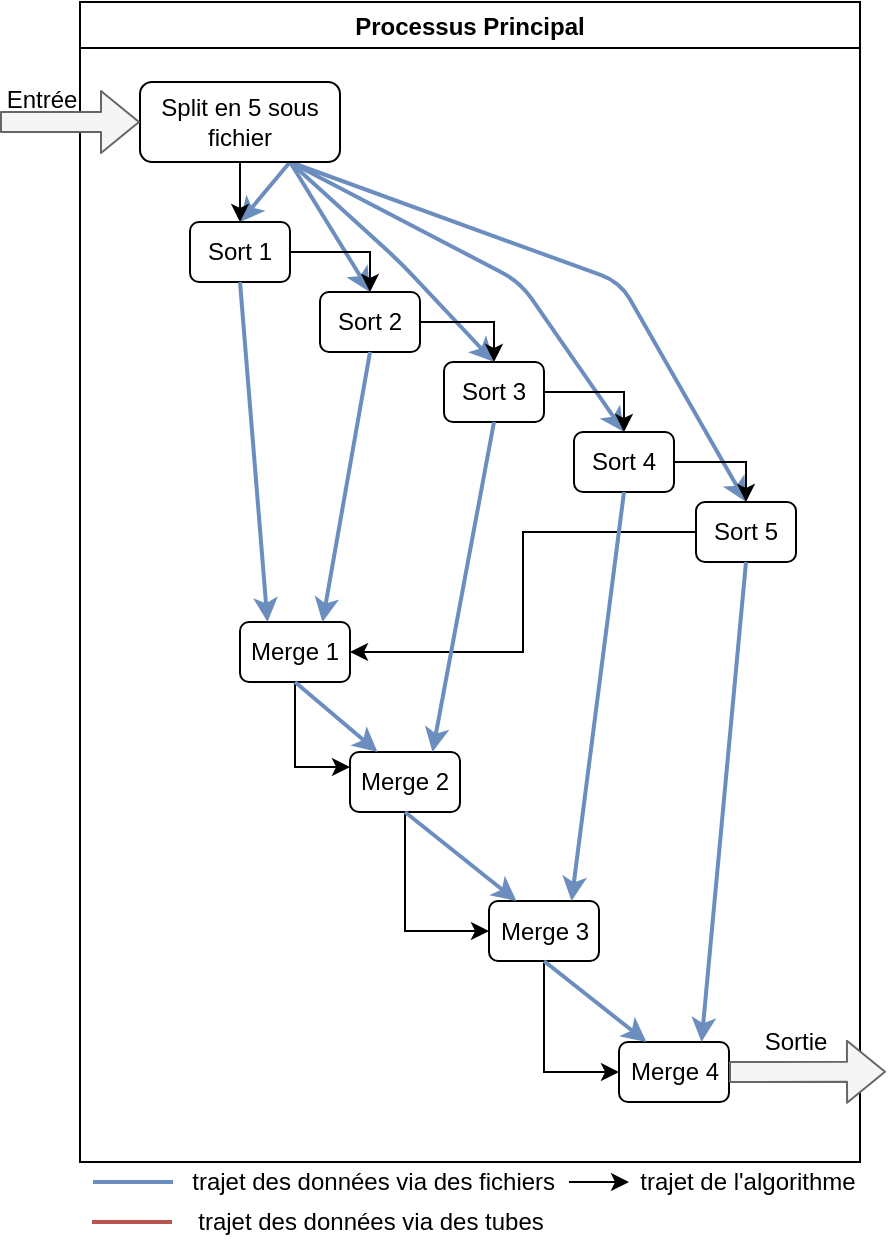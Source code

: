<mxfile version="10.5.4" type="device"><diagram id="lRxYbIba5Rx0bQGAcSuQ" name="Page-1"><mxGraphModel dx="1074" dy="853" grid="1" gridSize="10" guides="1" tooltips="1" connect="1" arrows="1" fold="1" page="1" pageScale="1" pageWidth="2970" pageHeight="2100" math="0" shadow="0"><root><mxCell id="0"/><mxCell id="1" parent="0"/><mxCell id="CCu57guk2VCZ4rkLLHS6-2" value="Processus Principal" style="swimlane;" parent="1" vertex="1"><mxGeometry x="1600" y="80" width="390" height="580" as="geometry"/></mxCell><mxCell id="y0OxL6xfZMmwgRANPg2A-9" value="" style="endArrow=none;html=1;entryX=0.75;entryY=1;entryDx=0;entryDy=0;exitX=0.5;exitY=0;exitDx=0;exitDy=0;fillColor=#dae8fc;strokeColor=#6c8ebf;strokeWidth=2;endFill=0;startArrow=classic;startFill=1;" parent="CCu57guk2VCZ4rkLLHS6-2" source="CCu57guk2VCZ4rkLLHS6-4" target="CCu57guk2VCZ4rkLLHS6-3" edge="1"><mxGeometry width="50" height="50" relative="1" as="geometry"><mxPoint x="104.167" y="319.833" as="sourcePoint"/><mxPoint x="90" y="149.833" as="targetPoint"/></mxGeometry></mxCell><mxCell id="y0OxL6xfZMmwgRANPg2A-10" value="" style="endArrow=none;html=1;entryX=0.75;entryY=1;entryDx=0;entryDy=0;exitX=0.5;exitY=0;exitDx=0;exitDy=0;fillColor=#dae8fc;strokeColor=#6c8ebf;strokeWidth=2;endFill=0;startArrow=classic;startFill=1;" parent="CCu57guk2VCZ4rkLLHS6-2" source="CCu57guk2VCZ4rkLLHS6-5" target="CCu57guk2VCZ4rkLLHS6-3" edge="1"><mxGeometry width="50" height="50" relative="1" as="geometry"><mxPoint x="114.167" y="329.833" as="sourcePoint"/><mxPoint x="100" y="159.833" as="targetPoint"/></mxGeometry></mxCell><mxCell id="y0OxL6xfZMmwgRANPg2A-11" value="" style="endArrow=none;html=1;entryX=0.75;entryY=1;entryDx=0;entryDy=0;exitX=0.5;exitY=0;exitDx=0;exitDy=0;fillColor=#dae8fc;strokeColor=#6c8ebf;strokeWidth=2;endFill=0;startArrow=classic;startFill=1;" parent="CCu57guk2VCZ4rkLLHS6-2" source="CCu57guk2VCZ4rkLLHS6-6" target="CCu57guk2VCZ4rkLLHS6-3" edge="1"><mxGeometry width="50" height="50" relative="1" as="geometry"><mxPoint x="155.207" y="155.103" as="sourcePoint"/><mxPoint x="115.207" y="90.276" as="targetPoint"/><Array as="points"><mxPoint x="160" y="130"/></Array></mxGeometry></mxCell><mxCell id="y0OxL6xfZMmwgRANPg2A-12" value="" style="endArrow=none;html=1;entryX=0.75;entryY=1;entryDx=0;entryDy=0;exitX=0.5;exitY=0;exitDx=0;exitDy=0;fillColor=#dae8fc;strokeColor=#6c8ebf;strokeWidth=2;endFill=0;startArrow=classic;startFill=1;" parent="CCu57guk2VCZ4rkLLHS6-2" source="CCu57guk2VCZ4rkLLHS6-7" target="CCu57guk2VCZ4rkLLHS6-3" edge="1"><mxGeometry width="50" height="50" relative="1" as="geometry"><mxPoint x="165.207" y="165.103" as="sourcePoint"/><mxPoint x="125.207" y="100.276" as="targetPoint"/><Array as="points"><mxPoint x="220" y="140"/></Array></mxGeometry></mxCell><mxCell id="y0OxL6xfZMmwgRANPg2A-13" value="" style="endArrow=none;html=1;entryX=0.75;entryY=1;entryDx=0;entryDy=0;exitX=0.5;exitY=0;exitDx=0;exitDy=0;fillColor=#dae8fc;strokeColor=#6c8ebf;strokeWidth=2;endFill=0;startArrow=classic;startFill=1;" parent="CCu57guk2VCZ4rkLLHS6-2" source="CCu57guk2VCZ4rkLLHS6-8" target="CCu57guk2VCZ4rkLLHS6-3" edge="1"><mxGeometry width="50" height="50" relative="1" as="geometry"><mxPoint x="175.207" y="175.103" as="sourcePoint"/><mxPoint x="135.207" y="110.276" as="targetPoint"/><Array as="points"><mxPoint x="270" y="140"/></Array></mxGeometry></mxCell><mxCell id="CCu57guk2VCZ4rkLLHS6-14" style="edgeStyle=orthogonalEdgeStyle;rounded=0;orthogonalLoop=1;jettySize=auto;html=1;entryX=0.5;entryY=0;entryDx=0;entryDy=0;" parent="CCu57guk2VCZ4rkLLHS6-2" source="CCu57guk2VCZ4rkLLHS6-3" target="CCu57guk2VCZ4rkLLHS6-4" edge="1"><mxGeometry relative="1" as="geometry"/></mxCell><mxCell id="CCu57guk2VCZ4rkLLHS6-3" value="Split en 5 sous fichier" style="rounded=1;whiteSpace=wrap;html=1;" parent="CCu57guk2VCZ4rkLLHS6-2" vertex="1"><mxGeometry x="30" y="40" width="100" height="40" as="geometry"/></mxCell><mxCell id="CCu57guk2VCZ4rkLLHS6-11" style="edgeStyle=orthogonalEdgeStyle;rounded=0;orthogonalLoop=1;jettySize=auto;html=1;entryX=0.5;entryY=0;entryDx=0;entryDy=0;" parent="CCu57guk2VCZ4rkLLHS6-2" source="CCu57guk2VCZ4rkLLHS6-4" target="CCu57guk2VCZ4rkLLHS6-5" edge="1"><mxGeometry relative="1" as="geometry"/></mxCell><mxCell id="CCu57guk2VCZ4rkLLHS6-4" value="Sort 1" style="rounded=1;whiteSpace=wrap;html=1;" parent="CCu57guk2VCZ4rkLLHS6-2" vertex="1"><mxGeometry x="55" y="110" width="50" height="30" as="geometry"/></mxCell><mxCell id="CCu57guk2VCZ4rkLLHS6-28" style="edgeStyle=orthogonalEdgeStyle;rounded=0;orthogonalLoop=1;jettySize=auto;html=1;entryX=1;entryY=0.5;entryDx=0;entryDy=0;strokeWidth=1;" parent="CCu57guk2VCZ4rkLLHS6-2" source="CCu57guk2VCZ4rkLLHS6-8" target="CCu57guk2VCZ4rkLLHS6-16" edge="1"><mxGeometry relative="1" as="geometry"/></mxCell><mxCell id="CCu57guk2VCZ4rkLLHS6-8" value="Sort 5" style="rounded=1;whiteSpace=wrap;html=1;" parent="CCu57guk2VCZ4rkLLHS6-2" vertex="1"><mxGeometry x="308" y="250" width="50" height="30" as="geometry"/></mxCell><mxCell id="CCu57guk2VCZ4rkLLHS6-15" style="edgeStyle=orthogonalEdgeStyle;rounded=0;orthogonalLoop=1;jettySize=auto;html=1;entryX=0.5;entryY=0;entryDx=0;entryDy=0;" parent="CCu57guk2VCZ4rkLLHS6-2" source="CCu57guk2VCZ4rkLLHS6-7" target="CCu57guk2VCZ4rkLLHS6-8" edge="1"><mxGeometry relative="1" as="geometry"/></mxCell><mxCell id="CCu57guk2VCZ4rkLLHS6-7" value="Sort 4" style="rounded=1;whiteSpace=wrap;html=1;" parent="CCu57guk2VCZ4rkLLHS6-2" vertex="1"><mxGeometry x="247" y="215" width="50" height="30" as="geometry"/></mxCell><mxCell id="CCu57guk2VCZ4rkLLHS6-13" style="edgeStyle=orthogonalEdgeStyle;rounded=0;orthogonalLoop=1;jettySize=auto;html=1;entryX=0.5;entryY=0;entryDx=0;entryDy=0;" parent="CCu57guk2VCZ4rkLLHS6-2" source="CCu57guk2VCZ4rkLLHS6-6" target="CCu57guk2VCZ4rkLLHS6-7" edge="1"><mxGeometry relative="1" as="geometry"/></mxCell><mxCell id="CCu57guk2VCZ4rkLLHS6-6" value="Sort 3" style="rounded=1;whiteSpace=wrap;html=1;" parent="CCu57guk2VCZ4rkLLHS6-2" vertex="1"><mxGeometry x="182" y="180" width="50" height="30" as="geometry"/></mxCell><mxCell id="CCu57guk2VCZ4rkLLHS6-12" style="edgeStyle=orthogonalEdgeStyle;rounded=0;orthogonalLoop=1;jettySize=auto;html=1;entryX=0.5;entryY=0;entryDx=0;entryDy=0;" parent="CCu57guk2VCZ4rkLLHS6-2" source="CCu57guk2VCZ4rkLLHS6-5" target="CCu57guk2VCZ4rkLLHS6-6" edge="1"><mxGeometry relative="1" as="geometry"/></mxCell><mxCell id="CCu57guk2VCZ4rkLLHS6-5" value="Sort 2" style="rounded=1;whiteSpace=wrap;html=1;" parent="CCu57guk2VCZ4rkLLHS6-2" vertex="1"><mxGeometry x="120" y="145" width="50" height="30" as="geometry"/></mxCell><mxCell id="CCu57guk2VCZ4rkLLHS6-29" style="edgeStyle=orthogonalEdgeStyle;rounded=0;orthogonalLoop=1;jettySize=auto;html=1;entryX=0;entryY=0.25;entryDx=0;entryDy=0;strokeWidth=1;" parent="CCu57guk2VCZ4rkLLHS6-2" source="CCu57guk2VCZ4rkLLHS6-16" target="CCu57guk2VCZ4rkLLHS6-19" edge="1"><mxGeometry relative="1" as="geometry"/></mxCell><mxCell id="CCu57guk2VCZ4rkLLHS6-16" value="Merge 1" style="rounded=1;whiteSpace=wrap;html=1;" parent="CCu57guk2VCZ4rkLLHS6-2" vertex="1"><mxGeometry x="80" y="310" width="55" height="30" as="geometry"/></mxCell><mxCell id="CCu57guk2VCZ4rkLLHS6-17" value="" style="endArrow=none;html=1;entryX=0.5;entryY=1;entryDx=0;entryDy=0;exitX=0.25;exitY=0;exitDx=0;exitDy=0;fillColor=#dae8fc;strokeColor=#6c8ebf;strokeWidth=2;endFill=0;startArrow=classic;startFill=1;" parent="CCu57guk2VCZ4rkLLHS6-2" source="CCu57guk2VCZ4rkLLHS6-16" target="CCu57guk2VCZ4rkLLHS6-4" edge="1"><mxGeometry width="50" height="50" relative="1" as="geometry"><mxPoint x="70" y="240" as="sourcePoint"/><mxPoint x="120" y="190" as="targetPoint"/></mxGeometry></mxCell><mxCell id="CCu57guk2VCZ4rkLLHS6-18" value="" style="endArrow=none;html=1;entryX=0.5;entryY=1;entryDx=0;entryDy=0;exitX=0.75;exitY=0;exitDx=0;exitDy=0;fillColor=#dae8fc;strokeColor=#6c8ebf;strokeWidth=2;endFill=0;startArrow=classic;startFill=1;" parent="CCu57guk2VCZ4rkLLHS6-2" source="CCu57guk2VCZ4rkLLHS6-16" target="CCu57guk2VCZ4rkLLHS6-5" edge="1"><mxGeometry width="50" height="50" relative="1" as="geometry"><mxPoint x="160" y="410" as="sourcePoint"/><mxPoint x="210" y="360" as="targetPoint"/></mxGeometry></mxCell><mxCell id="CCu57guk2VCZ4rkLLHS6-30" style="edgeStyle=orthogonalEdgeStyle;rounded=0;orthogonalLoop=1;jettySize=auto;html=1;entryX=0;entryY=0.5;entryDx=0;entryDy=0;strokeWidth=1;exitX=0.5;exitY=1;exitDx=0;exitDy=0;" parent="CCu57guk2VCZ4rkLLHS6-2" source="CCu57guk2VCZ4rkLLHS6-19" target="CCu57guk2VCZ4rkLLHS6-22" edge="1"><mxGeometry relative="1" as="geometry"/></mxCell><mxCell id="CCu57guk2VCZ4rkLLHS6-19" value="Merge 2" style="rounded=1;whiteSpace=wrap;html=1;" parent="CCu57guk2VCZ4rkLLHS6-2" vertex="1"><mxGeometry x="135" y="375" width="55" height="30" as="geometry"/></mxCell><mxCell id="CCu57guk2VCZ4rkLLHS6-20" value="" style="endArrow=classic;html=1;entryX=0.25;entryY=0;entryDx=0;entryDy=0;exitX=0.5;exitY=1;exitDx=0;exitDy=0;fillColor=#dae8fc;strokeColor=#6c8ebf;strokeWidth=2;endFill=1;startArrow=none;startFill=0;" parent="CCu57guk2VCZ4rkLLHS6-2" source="CCu57guk2VCZ4rkLLHS6-16" target="CCu57guk2VCZ4rkLLHS6-19" edge="1"><mxGeometry width="50" height="50" relative="1" as="geometry"><mxPoint x="104" y="320" as="sourcePoint"/><mxPoint x="90" y="150" as="targetPoint"/></mxGeometry></mxCell><mxCell id="CCu57guk2VCZ4rkLLHS6-21" value="" style="endArrow=none;html=1;entryX=0.5;entryY=1;entryDx=0;entryDy=0;exitX=0.75;exitY=0;exitDx=0;exitDy=0;fillColor=#dae8fc;strokeColor=#6c8ebf;strokeWidth=2;endFill=0;startArrow=classic;startFill=1;" parent="CCu57guk2VCZ4rkLLHS6-2" source="CCu57guk2VCZ4rkLLHS6-19" target="CCu57guk2VCZ4rkLLHS6-6" edge="1"><mxGeometry width="50" height="50" relative="1" as="geometry"><mxPoint x="114" y="330" as="sourcePoint"/><mxPoint x="100" y="160" as="targetPoint"/></mxGeometry></mxCell><mxCell id="CCu57guk2VCZ4rkLLHS6-23" value="Merge 4" style="rounded=1;whiteSpace=wrap;html=1;" parent="CCu57guk2VCZ4rkLLHS6-2" vertex="1"><mxGeometry x="269.5" y="520" width="55" height="30" as="geometry"/></mxCell><mxCell id="CCu57guk2VCZ4rkLLHS6-31" style="edgeStyle=orthogonalEdgeStyle;rounded=0;orthogonalLoop=1;jettySize=auto;html=1;entryX=0;entryY=0.5;entryDx=0;entryDy=0;strokeWidth=1;exitX=0.5;exitY=1;exitDx=0;exitDy=0;" parent="CCu57guk2VCZ4rkLLHS6-2" source="CCu57guk2VCZ4rkLLHS6-22" target="CCu57guk2VCZ4rkLLHS6-23" edge="1"><mxGeometry relative="1" as="geometry"/></mxCell><mxCell id="CCu57guk2VCZ4rkLLHS6-22" value="Merge 3" style="rounded=1;whiteSpace=wrap;html=1;" parent="CCu57guk2VCZ4rkLLHS6-2" vertex="1"><mxGeometry x="204.5" y="449.5" width="55" height="30" as="geometry"/></mxCell><mxCell id="CCu57guk2VCZ4rkLLHS6-24" value="" style="endArrow=none;html=1;entryX=0.5;entryY=1;entryDx=0;entryDy=0;exitX=0.25;exitY=0;exitDx=0;exitDy=0;fillColor=#dae8fc;strokeColor=#6c8ebf;strokeWidth=2;endFill=0;startArrow=classic;startFill=1;" parent="CCu57guk2VCZ4rkLLHS6-2" source="CCu57guk2VCZ4rkLLHS6-22" target="CCu57guk2VCZ4rkLLHS6-19" edge="1"><mxGeometry width="50" height="50" relative="1" as="geometry"><mxPoint x="118" y="350" as="sourcePoint"/><mxPoint x="159" y="385" as="targetPoint"/></mxGeometry></mxCell><mxCell id="CCu57guk2VCZ4rkLLHS6-25" value="" style="endArrow=classic;html=1;entryX=0.75;entryY=0;entryDx=0;entryDy=0;exitX=0.5;exitY=1;exitDx=0;exitDy=0;fillColor=#dae8fc;strokeColor=#6c8ebf;strokeWidth=2;endFill=1;startArrow=none;startFill=0;" parent="CCu57guk2VCZ4rkLLHS6-2" source="CCu57guk2VCZ4rkLLHS6-7" target="CCu57guk2VCZ4rkLLHS6-22" edge="1"><mxGeometry width="50" height="50" relative="1" as="geometry"><mxPoint x="128" y="360" as="sourcePoint"/><mxPoint x="169" y="395" as="targetPoint"/></mxGeometry></mxCell><mxCell id="CCu57guk2VCZ4rkLLHS6-26" value="" style="endArrow=classic;html=1;entryX=0.25;entryY=0;entryDx=0;entryDy=0;exitX=0.5;exitY=1;exitDx=0;exitDy=0;fillColor=#dae8fc;strokeColor=#6c8ebf;strokeWidth=2;endFill=1;startArrow=none;startFill=0;" parent="CCu57guk2VCZ4rkLLHS6-2" source="CCu57guk2VCZ4rkLLHS6-22" target="CCu57guk2VCZ4rkLLHS6-23" edge="1"><mxGeometry width="50" height="50" relative="1" as="geometry"><mxPoint x="228" y="460" as="sourcePoint"/><mxPoint x="173" y="415" as="targetPoint"/></mxGeometry></mxCell><mxCell id="CCu57guk2VCZ4rkLLHS6-27" value="" style="endArrow=none;html=1;entryX=0.5;entryY=1;entryDx=0;entryDy=0;exitX=0.75;exitY=0;exitDx=0;exitDy=0;fillColor=#dae8fc;strokeColor=#6c8ebf;strokeWidth=2;endFill=0;startArrow=classic;startFill=1;" parent="CCu57guk2VCZ4rkLLHS6-2" source="CCu57guk2VCZ4rkLLHS6-23" target="CCu57guk2VCZ4rkLLHS6-8" edge="1"><mxGeometry width="50" height="50" relative="1" as="geometry"><mxPoint x="238" y="470" as="sourcePoint"/><mxPoint x="183" y="425" as="targetPoint"/></mxGeometry></mxCell><mxCell id="CCu57guk2VCZ4rkLLHS6-34" value="" style="shape=flexArrow;endArrow=classic;html=1;strokeWidth=1;entryX=0;entryY=0.5;entryDx=0;entryDy=0;fillColor=#f5f5f5;strokeColor=#666666;gradientColor=none;exitX=1;exitY=0.5;exitDx=0;exitDy=0;" parent="CCu57guk2VCZ4rkLLHS6-2" source="CCu57guk2VCZ4rkLLHS6-23" edge="1"><mxGeometry width="50" height="50" relative="1" as="geometry"><mxPoint x="333" y="535" as="sourcePoint"/><mxPoint x="403" y="534.833" as="targetPoint"/></mxGeometry></mxCell><mxCell id="CCu57guk2VCZ4rkLLHS6-36" value="Sortie" style="text;html=1;strokeColor=none;fillColor=none;align=center;verticalAlign=middle;whiteSpace=wrap;rounded=0;" parent="CCu57guk2VCZ4rkLLHS6-2" vertex="1"><mxGeometry x="338" y="510" width="40" height="20" as="geometry"/></mxCell><mxCell id="CCu57guk2VCZ4rkLLHS6-33" value="" style="shape=flexArrow;endArrow=classic;html=1;strokeWidth=1;entryX=0;entryY=0.5;entryDx=0;entryDy=0;fillColor=#f5f5f5;strokeColor=#666666;gradientColor=none;" parent="1" target="CCu57guk2VCZ4rkLLHS6-3" edge="1"><mxGeometry width="50" height="50" relative="1" as="geometry"><mxPoint x="1560" y="140" as="sourcePoint"/><mxPoint x="1570" y="110" as="targetPoint"/></mxGeometry></mxCell><mxCell id="CCu57guk2VCZ4rkLLHS6-35" value="Entrée" style="text;html=1;strokeColor=none;fillColor=none;align=center;verticalAlign=middle;whiteSpace=wrap;rounded=0;" parent="1" vertex="1"><mxGeometry x="1561" y="119" width="40" height="20" as="geometry"/></mxCell><mxCell id="y0OxL6xfZMmwgRANPg2A-3" value="" style="endArrow=none;html=1;fillColor=#dae8fc;strokeColor=#6c8ebf;strokeWidth=2;" parent="1" edge="1"><mxGeometry width="50" height="50" relative="1" as="geometry"><mxPoint x="1646.5" y="670" as="sourcePoint"/><mxPoint x="1606.5" y="670" as="targetPoint"/></mxGeometry></mxCell><mxCell id="y0OxL6xfZMmwgRANPg2A-4" value="trajet des données via des fichiers&amp;nbsp;" style="text;html=1;strokeColor=none;fillColor=none;align=center;verticalAlign=middle;whiteSpace=wrap;rounded=0;" parent="1" vertex="1"><mxGeometry x="1654.5" y="660" width="187" height="20" as="geometry"/></mxCell><mxCell id="y0OxL6xfZMmwgRANPg2A-5" value="" style="endArrow=classic;html=1;" parent="1" edge="1"><mxGeometry width="50" height="50" relative="1" as="geometry"><mxPoint x="1844.5" y="670" as="sourcePoint"/><mxPoint x="1874.5" y="670" as="targetPoint"/></mxGeometry></mxCell><mxCell id="y0OxL6xfZMmwgRANPg2A-6" value="trajet de l'algorithme" style="text;html=1;strokeColor=none;fillColor=none;align=center;verticalAlign=middle;whiteSpace=wrap;rounded=0;" parent="1" vertex="1"><mxGeometry x="1874.5" y="660" width="118" height="20" as="geometry"/></mxCell><mxCell id="y0OxL6xfZMmwgRANPg2A-7" value="" style="endArrow=none;html=1;fillColor=#f8cecc;strokeColor=#b85450;strokeWidth=2;" parent="1" edge="1"><mxGeometry width="50" height="50" relative="1" as="geometry"><mxPoint x="1646" y="690" as="sourcePoint"/><mxPoint x="1606" y="690" as="targetPoint"/></mxGeometry></mxCell><mxCell id="y0OxL6xfZMmwgRANPg2A-8" value="trajet des données via des tubes" style="text;html=1;strokeColor=none;fillColor=none;align=center;verticalAlign=middle;whiteSpace=wrap;rounded=0;" parent="1" vertex="1"><mxGeometry x="1652" y="680" width="187" height="20" as="geometry"/></mxCell></root></mxGraphModel></diagram></mxfile>